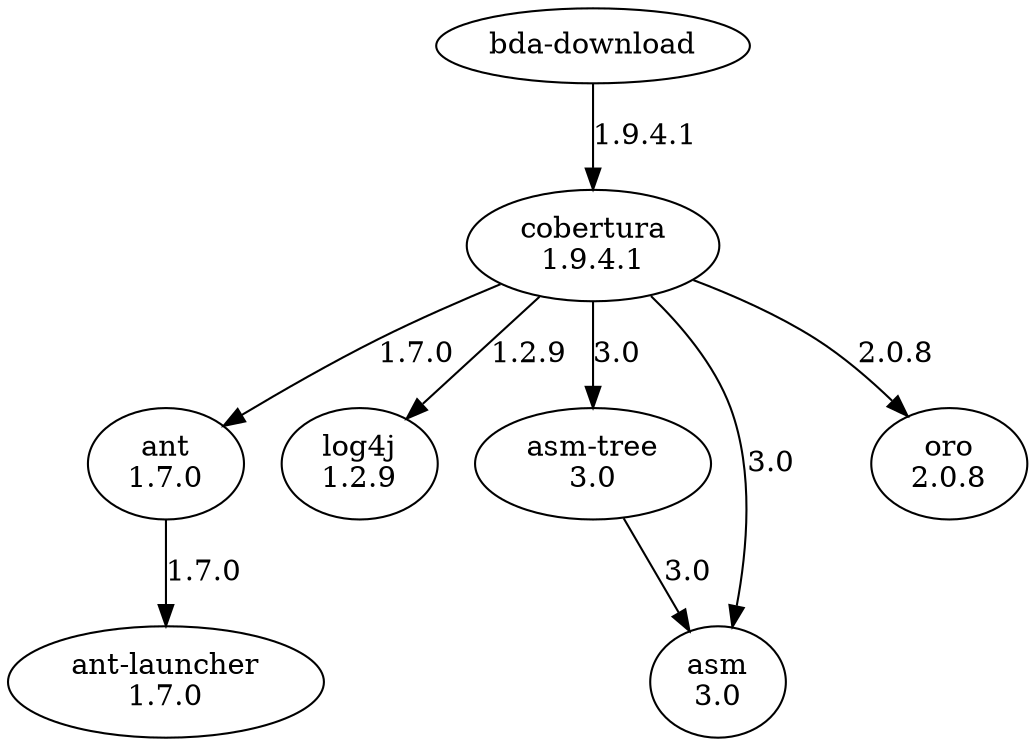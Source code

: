 
/* * directed graph dot input file. * * generated by ivy report */
            digraph G {
   	 "ncicb-bda-download" [label="bda-download"];
     
   	    "net.sourceforge.cobertura-cobertura" [label="cobertura\n1.9.4.1"];

   	    "org.apache.ant-ant" [label="ant\n1.7.0"];

   	    "org.apache.ant-ant-launcher" [label="ant-launcher\n1.7.0"];

   	    "log4j-log4j" [label="log4j\n1.2.9"];

   	    "asm-asm-tree" [label="asm-tree\n3.0"];

   	    "asm-asm" [label="asm\n3.0"];

   	    "oro-oro" [label="oro\n2.0.8"];
"ncicb-bda-download" -> "net.sourceforge.cobertura-cobertura" [label="1.9.4.1"];
"net.sourceforge.cobertura-cobertura" -> "org.apache.ant-ant" [label="1.7.0"];
"org.apache.ant-ant" -> "org.apache.ant-ant-launcher" [label="1.7.0"];
"net.sourceforge.cobertura-cobertura" -> "log4j-log4j" [label="1.2.9"];
"net.sourceforge.cobertura-cobertura" -> "asm-asm-tree" [label="3.0"];
"asm-asm-tree" -> "asm-asm" [label="3.0"];
"net.sourceforge.cobertura-cobertura" -> "asm-asm" [label="3.0"];
"net.sourceforge.cobertura-cobertura" -> "oro-oro" [label="2.0.8"];
}